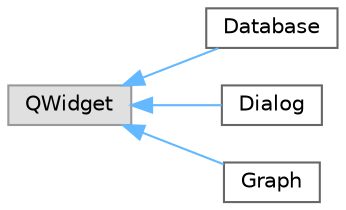 digraph "Graphical Class Hierarchy"
{
 // LATEX_PDF_SIZE
  bgcolor="transparent";
  edge [fontname=Helvetica,fontsize=10,labelfontname=Helvetica,labelfontsize=10];
  node [fontname=Helvetica,fontsize=10,shape=box,height=0.2,width=0.4];
  rankdir="LR";
  Node0 [label="QWidget",height=0.2,width=0.4,color="grey60", fillcolor="#E0E0E0", style="filled",tooltip=" "];
  Node0 -> Node1 [dir="back",color="steelblue1",style="solid"];
  Node1 [label="Database",height=0.2,width=0.4,color="grey40", fillcolor="white", style="filled",URL="$class_database.html",tooltip=" "];
  Node0 -> Node2 [dir="back",color="steelblue1",style="solid"];
  Node2 [label="Dialog",height=0.2,width=0.4,color="grey40", fillcolor="white", style="filled",URL="$class_dialog.html",tooltip=" "];
  Node0 -> Node3 [dir="back",color="steelblue1",style="solid"];
  Node3 [label="Graph",height=0.2,width=0.4,color="grey40", fillcolor="white", style="filled",URL="$class_graph.html",tooltip=" "];
}
